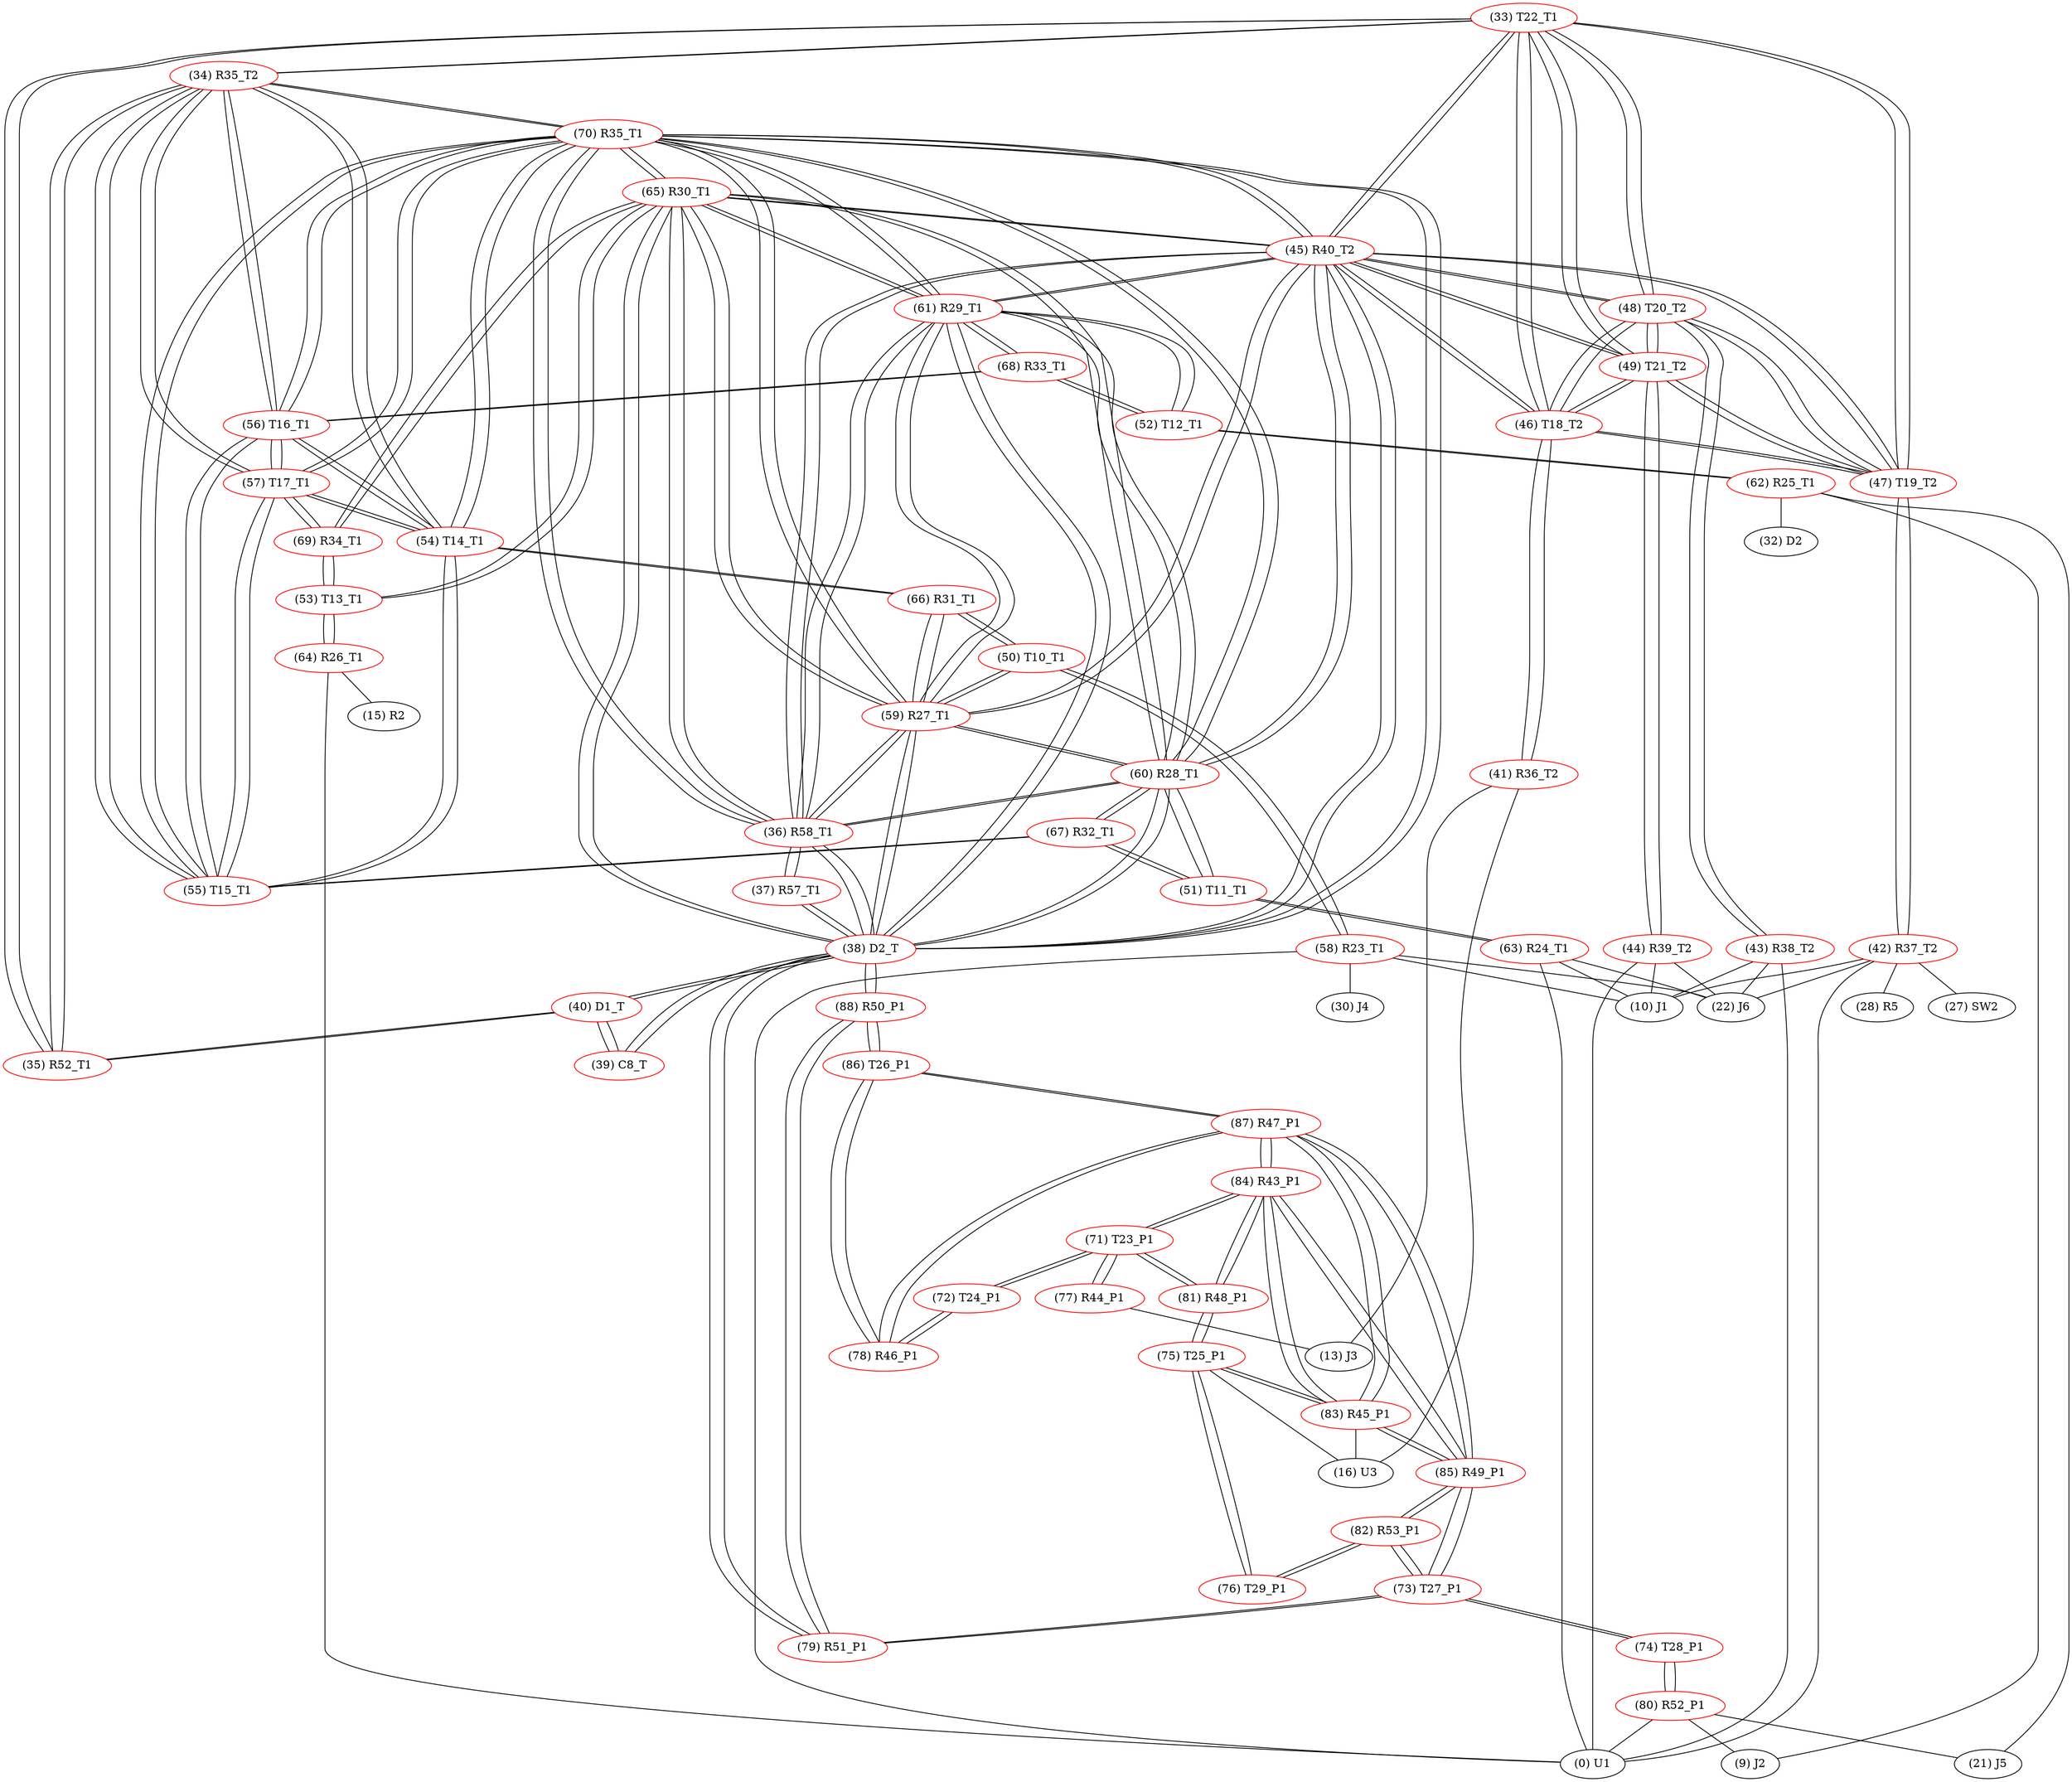 graph {
	33 [label="(33) T22_T1" color=red]
	34 [label="(34) R35_T2"]
	35 [label="(35) R52_T1"]
	48 [label="(48) T20_T2"]
	49 [label="(49) T21_T2"]
	47 [label="(47) T19_T2"]
	45 [label="(45) R40_T2"]
	46 [label="(46) T18_T2"]
	34 [label="(34) R35_T2" color=red]
	35 [label="(35) R52_T1"]
	33 [label="(33) T22_T1"]
	54 [label="(54) T14_T1"]
	55 [label="(55) T15_T1"]
	57 [label="(57) T17_T1"]
	56 [label="(56) T16_T1"]
	70 [label="(70) R35_T1"]
	35 [label="(35) R52_T1" color=red]
	40 [label="(40) D1_T"]
	34 [label="(34) R35_T2"]
	33 [label="(33) T22_T1"]
	36 [label="(36) R58_T1" color=red]
	38 [label="(38) D2_T"]
	45 [label="(45) R40_T2"]
	59 [label="(59) R27_T1"]
	60 [label="(60) R28_T1"]
	61 [label="(61) R29_T1"]
	65 [label="(65) R30_T1"]
	70 [label="(70) R35_T1"]
	37 [label="(37) R57_T1"]
	37 [label="(37) R57_T1" color=red]
	38 [label="(38) D2_T"]
	36 [label="(36) R58_T1"]
	38 [label="(38) D2_T" color=red]
	36 [label="(36) R58_T1"]
	45 [label="(45) R40_T2"]
	59 [label="(59) R27_T1"]
	60 [label="(60) R28_T1"]
	61 [label="(61) R29_T1"]
	65 [label="(65) R30_T1"]
	70 [label="(70) R35_T1"]
	40 [label="(40) D1_T"]
	39 [label="(39) C8_T"]
	37 [label="(37) R57_T1"]
	79 [label="(79) R51_P1"]
	88 [label="(88) R50_P1"]
	39 [label="(39) C8_T" color=red]
	40 [label="(40) D1_T"]
	38 [label="(38) D2_T"]
	40 [label="(40) D1_T" color=red]
	38 [label="(38) D2_T"]
	39 [label="(39) C8_T"]
	35 [label="(35) R52_T1"]
	41 [label="(41) R36_T2" color=red]
	13 [label="(13) J3"]
	16 [label="(16) U3"]
	46 [label="(46) T18_T2"]
	42 [label="(42) R37_T2" color=red]
	10 [label="(10) J1"]
	28 [label="(28) R5"]
	0 [label="(0) U1"]
	22 [label="(22) J6"]
	27 [label="(27) SW2"]
	47 [label="(47) T19_T2"]
	43 [label="(43) R38_T2" color=red]
	22 [label="(22) J6"]
	0 [label="(0) U1"]
	10 [label="(10) J1"]
	48 [label="(48) T20_T2"]
	44 [label="(44) R39_T2" color=red]
	0 [label="(0) U1"]
	22 [label="(22) J6"]
	10 [label="(10) J1"]
	49 [label="(49) T21_T2"]
	45 [label="(45) R40_T2" color=red]
	38 [label="(38) D2_T"]
	36 [label="(36) R58_T1"]
	59 [label="(59) R27_T1"]
	60 [label="(60) R28_T1"]
	61 [label="(61) R29_T1"]
	65 [label="(65) R30_T1"]
	70 [label="(70) R35_T1"]
	48 [label="(48) T20_T2"]
	49 [label="(49) T21_T2"]
	47 [label="(47) T19_T2"]
	33 [label="(33) T22_T1"]
	46 [label="(46) T18_T2"]
	46 [label="(46) T18_T2" color=red]
	48 [label="(48) T20_T2"]
	49 [label="(49) T21_T2"]
	47 [label="(47) T19_T2"]
	45 [label="(45) R40_T2"]
	33 [label="(33) T22_T1"]
	41 [label="(41) R36_T2"]
	47 [label="(47) T19_T2" color=red]
	48 [label="(48) T20_T2"]
	49 [label="(49) T21_T2"]
	45 [label="(45) R40_T2"]
	33 [label="(33) T22_T1"]
	46 [label="(46) T18_T2"]
	42 [label="(42) R37_T2"]
	48 [label="(48) T20_T2" color=red]
	49 [label="(49) T21_T2"]
	47 [label="(47) T19_T2"]
	45 [label="(45) R40_T2"]
	33 [label="(33) T22_T1"]
	46 [label="(46) T18_T2"]
	43 [label="(43) R38_T2"]
	49 [label="(49) T21_T2" color=red]
	48 [label="(48) T20_T2"]
	47 [label="(47) T19_T2"]
	45 [label="(45) R40_T2"]
	33 [label="(33) T22_T1"]
	46 [label="(46) T18_T2"]
	44 [label="(44) R39_T2"]
	50 [label="(50) T10_T1" color=red]
	58 [label="(58) R23_T1"]
	66 [label="(66) R31_T1"]
	59 [label="(59) R27_T1"]
	51 [label="(51) T11_T1" color=red]
	63 [label="(63) R24_T1"]
	67 [label="(67) R32_T1"]
	60 [label="(60) R28_T1"]
	52 [label="(52) T12_T1" color=red]
	68 [label="(68) R33_T1"]
	61 [label="(61) R29_T1"]
	62 [label="(62) R25_T1"]
	53 [label="(53) T13_T1" color=red]
	69 [label="(69) R34_T1"]
	65 [label="(65) R30_T1"]
	64 [label="(64) R26_T1"]
	54 [label="(54) T14_T1" color=red]
	55 [label="(55) T15_T1"]
	57 [label="(57) T17_T1"]
	56 [label="(56) T16_T1"]
	70 [label="(70) R35_T1"]
	34 [label="(34) R35_T2"]
	66 [label="(66) R31_T1"]
	55 [label="(55) T15_T1" color=red]
	54 [label="(54) T14_T1"]
	57 [label="(57) T17_T1"]
	56 [label="(56) T16_T1"]
	70 [label="(70) R35_T1"]
	34 [label="(34) R35_T2"]
	67 [label="(67) R32_T1"]
	56 [label="(56) T16_T1" color=red]
	54 [label="(54) T14_T1"]
	55 [label="(55) T15_T1"]
	57 [label="(57) T17_T1"]
	70 [label="(70) R35_T1"]
	34 [label="(34) R35_T2"]
	68 [label="(68) R33_T1"]
	57 [label="(57) T17_T1" color=red]
	54 [label="(54) T14_T1"]
	55 [label="(55) T15_T1"]
	56 [label="(56) T16_T1"]
	70 [label="(70) R35_T1"]
	34 [label="(34) R35_T2"]
	69 [label="(69) R34_T1"]
	58 [label="(58) R23_T1" color=red]
	0 [label="(0) U1"]
	22 [label="(22) J6"]
	30 [label="(30) J4"]
	10 [label="(10) J1"]
	50 [label="(50) T10_T1"]
	59 [label="(59) R27_T1" color=red]
	38 [label="(38) D2_T"]
	36 [label="(36) R58_T1"]
	45 [label="(45) R40_T2"]
	60 [label="(60) R28_T1"]
	61 [label="(61) R29_T1"]
	65 [label="(65) R30_T1"]
	70 [label="(70) R35_T1"]
	66 [label="(66) R31_T1"]
	50 [label="(50) T10_T1"]
	60 [label="(60) R28_T1" color=red]
	38 [label="(38) D2_T"]
	36 [label="(36) R58_T1"]
	45 [label="(45) R40_T2"]
	59 [label="(59) R27_T1"]
	61 [label="(61) R29_T1"]
	65 [label="(65) R30_T1"]
	70 [label="(70) R35_T1"]
	67 [label="(67) R32_T1"]
	51 [label="(51) T11_T1"]
	61 [label="(61) R29_T1" color=red]
	38 [label="(38) D2_T"]
	36 [label="(36) R58_T1"]
	45 [label="(45) R40_T2"]
	59 [label="(59) R27_T1"]
	60 [label="(60) R28_T1"]
	65 [label="(65) R30_T1"]
	70 [label="(70) R35_T1"]
	68 [label="(68) R33_T1"]
	52 [label="(52) T12_T1"]
	62 [label="(62) R25_T1" color=red]
	9 [label="(9) J2"]
	21 [label="(21) J5"]
	32 [label="(32) D2"]
	52 [label="(52) T12_T1"]
	63 [label="(63) R24_T1" color=red]
	22 [label="(22) J6"]
	0 [label="(0) U1"]
	10 [label="(10) J1"]
	51 [label="(51) T11_T1"]
	64 [label="(64) R26_T1" color=red]
	0 [label="(0) U1"]
	15 [label="(15) R2"]
	53 [label="(53) T13_T1"]
	65 [label="(65) R30_T1" color=red]
	38 [label="(38) D2_T"]
	36 [label="(36) R58_T1"]
	45 [label="(45) R40_T2"]
	59 [label="(59) R27_T1"]
	60 [label="(60) R28_T1"]
	61 [label="(61) R29_T1"]
	70 [label="(70) R35_T1"]
	53 [label="(53) T13_T1"]
	69 [label="(69) R34_T1"]
	66 [label="(66) R31_T1" color=red]
	59 [label="(59) R27_T1"]
	50 [label="(50) T10_T1"]
	54 [label="(54) T14_T1"]
	67 [label="(67) R32_T1" color=red]
	55 [label="(55) T15_T1"]
	51 [label="(51) T11_T1"]
	60 [label="(60) R28_T1"]
	68 [label="(68) R33_T1" color=red]
	56 [label="(56) T16_T1"]
	61 [label="(61) R29_T1"]
	52 [label="(52) T12_T1"]
	69 [label="(69) R34_T1" color=red]
	57 [label="(57) T17_T1"]
	53 [label="(53) T13_T1"]
	65 [label="(65) R30_T1"]
	70 [label="(70) R35_T1" color=red]
	38 [label="(38) D2_T"]
	36 [label="(36) R58_T1"]
	45 [label="(45) R40_T2"]
	59 [label="(59) R27_T1"]
	60 [label="(60) R28_T1"]
	61 [label="(61) R29_T1"]
	65 [label="(65) R30_T1"]
	54 [label="(54) T14_T1"]
	55 [label="(55) T15_T1"]
	57 [label="(57) T17_T1"]
	56 [label="(56) T16_T1"]
	34 [label="(34) R35_T2"]
	71 [label="(71) T23_P1" color=red]
	81 [label="(81) R48_P1"]
	84 [label="(84) R43_P1"]
	72 [label="(72) T24_P1"]
	77 [label="(77) R44_P1"]
	72 [label="(72) T24_P1" color=red]
	78 [label="(78) R46_P1"]
	71 [label="(71) T23_P1"]
	73 [label="(73) T27_P1" color=red]
	79 [label="(79) R51_P1"]
	74 [label="(74) T28_P1"]
	82 [label="(82) R53_P1"]
	85 [label="(85) R49_P1"]
	74 [label="(74) T28_P1" color=red]
	80 [label="(80) R52_P1"]
	73 [label="(73) T27_P1"]
	75 [label="(75) T25_P1" color=red]
	76 [label="(76) T29_P1"]
	81 [label="(81) R48_P1"]
	83 [label="(83) R45_P1"]
	16 [label="(16) U3"]
	76 [label="(76) T29_P1" color=red]
	75 [label="(75) T25_P1"]
	82 [label="(82) R53_P1"]
	77 [label="(77) R44_P1" color=red]
	13 [label="(13) J3"]
	71 [label="(71) T23_P1"]
	78 [label="(78) R46_P1" color=red]
	86 [label="(86) T26_P1"]
	87 [label="(87) R47_P1"]
	72 [label="(72) T24_P1"]
	79 [label="(79) R51_P1" color=red]
	73 [label="(73) T27_P1"]
	88 [label="(88) R50_P1"]
	38 [label="(38) D2_T"]
	80 [label="(80) R52_P1" color=red]
	21 [label="(21) J5"]
	0 [label="(0) U1"]
	9 [label="(9) J2"]
	74 [label="(74) T28_P1"]
	81 [label="(81) R48_P1" color=red]
	75 [label="(75) T25_P1"]
	71 [label="(71) T23_P1"]
	84 [label="(84) R43_P1"]
	82 [label="(82) R53_P1" color=red]
	76 [label="(76) T29_P1"]
	73 [label="(73) T27_P1"]
	85 [label="(85) R49_P1"]
	83 [label="(83) R45_P1" color=red]
	87 [label="(87) R47_P1"]
	84 [label="(84) R43_P1"]
	85 [label="(85) R49_P1"]
	75 [label="(75) T25_P1"]
	16 [label="(16) U3"]
	84 [label="(84) R43_P1" color=red]
	81 [label="(81) R48_P1"]
	71 [label="(71) T23_P1"]
	87 [label="(87) R47_P1"]
	83 [label="(83) R45_P1"]
	85 [label="(85) R49_P1"]
	85 [label="(85) R49_P1" color=red]
	87 [label="(87) R47_P1"]
	83 [label="(83) R45_P1"]
	84 [label="(84) R43_P1"]
	73 [label="(73) T27_P1"]
	82 [label="(82) R53_P1"]
	86 [label="(86) T26_P1" color=red]
	88 [label="(88) R50_P1"]
	78 [label="(78) R46_P1"]
	87 [label="(87) R47_P1"]
	87 [label="(87) R47_P1" color=red]
	83 [label="(83) R45_P1"]
	84 [label="(84) R43_P1"]
	85 [label="(85) R49_P1"]
	86 [label="(86) T26_P1"]
	78 [label="(78) R46_P1"]
	88 [label="(88) R50_P1" color=red]
	86 [label="(86) T26_P1"]
	79 [label="(79) R51_P1"]
	38 [label="(38) D2_T"]
	33 -- 34
	33 -- 35
	33 -- 48
	33 -- 49
	33 -- 47
	33 -- 45
	33 -- 46
	34 -- 35
	34 -- 33
	34 -- 54
	34 -- 55
	34 -- 57
	34 -- 56
	34 -- 70
	35 -- 40
	35 -- 34
	35 -- 33
	36 -- 38
	36 -- 45
	36 -- 59
	36 -- 60
	36 -- 61
	36 -- 65
	36 -- 70
	36 -- 37
	37 -- 38
	37 -- 36
	38 -- 36
	38 -- 45
	38 -- 59
	38 -- 60
	38 -- 61
	38 -- 65
	38 -- 70
	38 -- 40
	38 -- 39
	38 -- 37
	38 -- 79
	38 -- 88
	39 -- 40
	39 -- 38
	40 -- 38
	40 -- 39
	40 -- 35
	41 -- 13
	41 -- 16
	41 -- 46
	42 -- 10
	42 -- 28
	42 -- 0
	42 -- 22
	42 -- 27
	42 -- 47
	43 -- 22
	43 -- 0
	43 -- 10
	43 -- 48
	44 -- 0
	44 -- 22
	44 -- 10
	44 -- 49
	45 -- 38
	45 -- 36
	45 -- 59
	45 -- 60
	45 -- 61
	45 -- 65
	45 -- 70
	45 -- 48
	45 -- 49
	45 -- 47
	45 -- 33
	45 -- 46
	46 -- 48
	46 -- 49
	46 -- 47
	46 -- 45
	46 -- 33
	46 -- 41
	47 -- 48
	47 -- 49
	47 -- 45
	47 -- 33
	47 -- 46
	47 -- 42
	48 -- 49
	48 -- 47
	48 -- 45
	48 -- 33
	48 -- 46
	48 -- 43
	49 -- 48
	49 -- 47
	49 -- 45
	49 -- 33
	49 -- 46
	49 -- 44
	50 -- 58
	50 -- 66
	50 -- 59
	51 -- 63
	51 -- 67
	51 -- 60
	52 -- 68
	52 -- 61
	52 -- 62
	53 -- 69
	53 -- 65
	53 -- 64
	54 -- 55
	54 -- 57
	54 -- 56
	54 -- 70
	54 -- 34
	54 -- 66
	55 -- 54
	55 -- 57
	55 -- 56
	55 -- 70
	55 -- 34
	55 -- 67
	56 -- 54
	56 -- 55
	56 -- 57
	56 -- 70
	56 -- 34
	56 -- 68
	57 -- 54
	57 -- 55
	57 -- 56
	57 -- 70
	57 -- 34
	57 -- 69
	58 -- 0
	58 -- 22
	58 -- 30
	58 -- 10
	58 -- 50
	59 -- 38
	59 -- 36
	59 -- 45
	59 -- 60
	59 -- 61
	59 -- 65
	59 -- 70
	59 -- 66
	59 -- 50
	60 -- 38
	60 -- 36
	60 -- 45
	60 -- 59
	60 -- 61
	60 -- 65
	60 -- 70
	60 -- 67
	60 -- 51
	61 -- 38
	61 -- 36
	61 -- 45
	61 -- 59
	61 -- 60
	61 -- 65
	61 -- 70
	61 -- 68
	61 -- 52
	62 -- 9
	62 -- 21
	62 -- 32
	62 -- 52
	63 -- 22
	63 -- 0
	63 -- 10
	63 -- 51
	64 -- 0
	64 -- 15
	64 -- 53
	65 -- 38
	65 -- 36
	65 -- 45
	65 -- 59
	65 -- 60
	65 -- 61
	65 -- 70
	65 -- 53
	65 -- 69
	66 -- 59
	66 -- 50
	66 -- 54
	67 -- 55
	67 -- 51
	67 -- 60
	68 -- 56
	68 -- 61
	68 -- 52
	69 -- 57
	69 -- 53
	69 -- 65
	70 -- 38
	70 -- 36
	70 -- 45
	70 -- 59
	70 -- 60
	70 -- 61
	70 -- 65
	70 -- 54
	70 -- 55
	70 -- 57
	70 -- 56
	70 -- 34
	71 -- 81
	71 -- 84
	71 -- 72
	71 -- 77
	72 -- 78
	72 -- 71
	73 -- 79
	73 -- 74
	73 -- 82
	73 -- 85
	74 -- 80
	74 -- 73
	75 -- 76
	75 -- 81
	75 -- 83
	75 -- 16
	76 -- 75
	76 -- 82
	77 -- 13
	77 -- 71
	78 -- 86
	78 -- 87
	78 -- 72
	79 -- 73
	79 -- 88
	79 -- 38
	80 -- 21
	80 -- 0
	80 -- 9
	80 -- 74
	81 -- 75
	81 -- 71
	81 -- 84
	82 -- 76
	82 -- 73
	82 -- 85
	83 -- 87
	83 -- 84
	83 -- 85
	83 -- 75
	83 -- 16
	84 -- 81
	84 -- 71
	84 -- 87
	84 -- 83
	84 -- 85
	85 -- 87
	85 -- 83
	85 -- 84
	85 -- 73
	85 -- 82
	86 -- 88
	86 -- 78
	86 -- 87
	87 -- 83
	87 -- 84
	87 -- 85
	87 -- 86
	87 -- 78
	88 -- 86
	88 -- 79
	88 -- 38
}